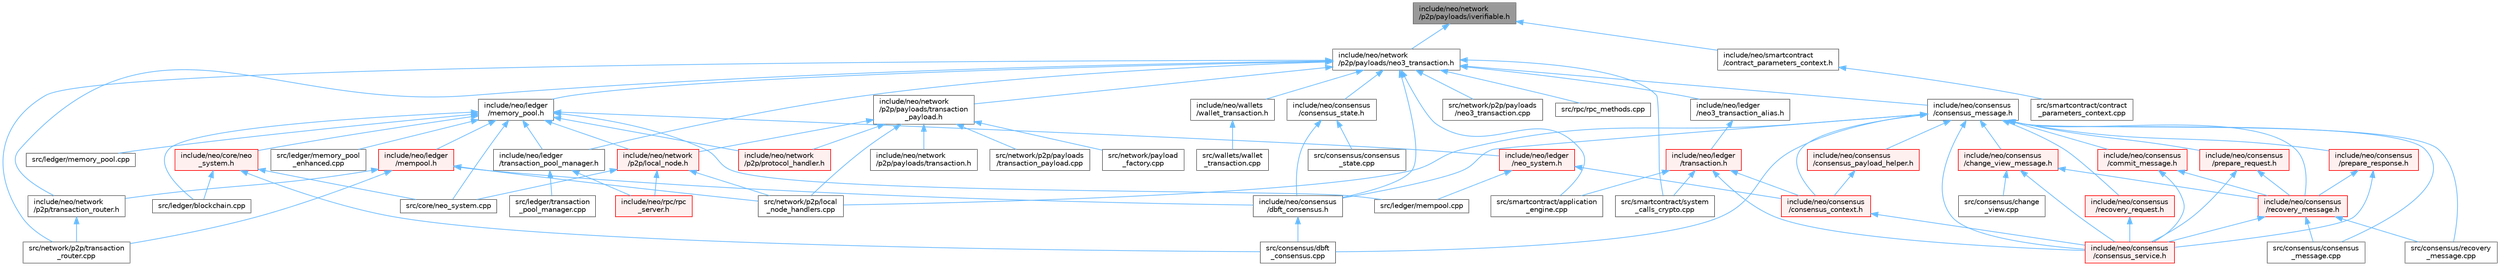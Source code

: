 digraph "include/neo/network/p2p/payloads/iverifiable.h"
{
 // LATEX_PDF_SIZE
  bgcolor="transparent";
  edge [fontname=Helvetica,fontsize=10,labelfontname=Helvetica,labelfontsize=10];
  node [fontname=Helvetica,fontsize=10,shape=box,height=0.2,width=0.4];
  Node1 [id="Node000001",label="include/neo/network\l/p2p/payloads/iverifiable.h",height=0.2,width=0.4,color="gray40", fillcolor="grey60", style="filled", fontcolor="black",tooltip=" "];
  Node1 -> Node2 [id="edge1_Node000001_Node000002",dir="back",color="steelblue1",style="solid",tooltip=" "];
  Node2 [id="Node000002",label="include/neo/network\l/p2p/payloads/neo3_transaction.h",height=0.2,width=0.4,color="grey40", fillcolor="white", style="filled",URL="$neo3__transaction_8h.html",tooltip=" "];
  Node2 -> Node3 [id="edge2_Node000002_Node000003",dir="back",color="steelblue1",style="solid",tooltip=" "];
  Node3 [id="Node000003",label="include/neo/consensus\l/consensus_message.h",height=0.2,width=0.4,color="grey40", fillcolor="white", style="filled",URL="$consensus__message_8h.html",tooltip=" "];
  Node3 -> Node4 [id="edge3_Node000003_Node000004",dir="back",color="steelblue1",style="solid",tooltip=" "];
  Node4 [id="Node000004",label="include/neo/consensus\l/change_view_message.h",height=0.2,width=0.4,color="red", fillcolor="#FFF0F0", style="filled",URL="$change__view__message_8h.html",tooltip=" "];
  Node4 -> Node5 [id="edge4_Node000004_Node000005",dir="back",color="steelblue1",style="solid",tooltip=" "];
  Node5 [id="Node000005",label="include/neo/consensus\l/consensus_service.h",height=0.2,width=0.4,color="red", fillcolor="#FFF0F0", style="filled",URL="$consensus__service_8h.html",tooltip=" "];
  Node4 -> Node19 [id="edge5_Node000004_Node000019",dir="back",color="steelblue1",style="solid",tooltip=" "];
  Node19 [id="Node000019",label="include/neo/consensus\l/recovery_message.h",height=0.2,width=0.4,color="red", fillcolor="#FFF0F0", style="filled",URL="$recovery__message_8h.html",tooltip=" "];
  Node19 -> Node5 [id="edge6_Node000019_Node000005",dir="back",color="steelblue1",style="solid",tooltip=" "];
  Node19 -> Node21 [id="edge7_Node000019_Node000021",dir="back",color="steelblue1",style="solid",tooltip=" "];
  Node21 [id="Node000021",label="src/consensus/consensus\l_message.cpp",height=0.2,width=0.4,color="grey40", fillcolor="white", style="filled",URL="$consensus__message_8cpp.html",tooltip=" "];
  Node19 -> Node22 [id="edge8_Node000019_Node000022",dir="back",color="steelblue1",style="solid",tooltip=" "];
  Node22 [id="Node000022",label="src/consensus/recovery\l_message.cpp",height=0.2,width=0.4,color="grey40", fillcolor="white", style="filled",URL="$recovery__message_8cpp.html",tooltip=" "];
  Node4 -> Node24 [id="edge9_Node000004_Node000024",dir="back",color="steelblue1",style="solid",tooltip=" "];
  Node24 [id="Node000024",label="src/consensus/change\l_view.cpp",height=0.2,width=0.4,color="grey40", fillcolor="white", style="filled",URL="$change__view_8cpp.html",tooltip=" "];
  Node3 -> Node26 [id="edge10_Node000003_Node000026",dir="back",color="steelblue1",style="solid",tooltip=" "];
  Node26 [id="Node000026",label="include/neo/consensus\l/commit_message.h",height=0.2,width=0.4,color="red", fillcolor="#FFF0F0", style="filled",URL="$commit__message_8h.html",tooltip=" "];
  Node26 -> Node5 [id="edge11_Node000026_Node000005",dir="back",color="steelblue1",style="solid",tooltip=" "];
  Node26 -> Node19 [id="edge12_Node000026_Node000019",dir="back",color="steelblue1",style="solid",tooltip=" "];
  Node3 -> Node29 [id="edge13_Node000003_Node000029",dir="back",color="steelblue1",style="solid",tooltip=" "];
  Node29 [id="Node000029",label="include/neo/consensus\l/consensus_context.h",height=0.2,width=0.4,color="red", fillcolor="#FFF0F0", style="filled",URL="$consensus__context_8h.html",tooltip=" "];
  Node29 -> Node5 [id="edge14_Node000029_Node000005",dir="back",color="steelblue1",style="solid",tooltip=" "];
  Node3 -> Node30 [id="edge15_Node000003_Node000030",dir="back",color="steelblue1",style="solid",tooltip=" "];
  Node30 [id="Node000030",label="include/neo/consensus\l/consensus_payload_helper.h",height=0.2,width=0.4,color="red", fillcolor="#FFF0F0", style="filled",URL="$consensus__payload__helper_8h.html",tooltip=" "];
  Node30 -> Node29 [id="edge16_Node000030_Node000029",dir="back",color="steelblue1",style="solid",tooltip=" "];
  Node3 -> Node5 [id="edge17_Node000003_Node000005",dir="back",color="steelblue1",style="solid",tooltip=" "];
  Node3 -> Node32 [id="edge18_Node000003_Node000032",dir="back",color="steelblue1",style="solid",tooltip=" "];
  Node32 [id="Node000032",label="include/neo/consensus\l/dbft_consensus.h",height=0.2,width=0.4,color="grey40", fillcolor="white", style="filled",URL="$dbft__consensus_8h.html",tooltip=" "];
  Node32 -> Node33 [id="edge19_Node000032_Node000033",dir="back",color="steelblue1",style="solid",tooltip=" "];
  Node33 [id="Node000033",label="src/consensus/dbft\l_consensus.cpp",height=0.2,width=0.4,color="grey40", fillcolor="white", style="filled",URL="$dbft__consensus_8cpp.html",tooltip=" "];
  Node3 -> Node34 [id="edge20_Node000003_Node000034",dir="back",color="steelblue1",style="solid",tooltip=" "];
  Node34 [id="Node000034",label="include/neo/consensus\l/prepare_request.h",height=0.2,width=0.4,color="red", fillcolor="#FFF0F0", style="filled",URL="$prepare__request_8h.html",tooltip=" "];
  Node34 -> Node5 [id="edge21_Node000034_Node000005",dir="back",color="steelblue1",style="solid",tooltip=" "];
  Node34 -> Node19 [id="edge22_Node000034_Node000019",dir="back",color="steelblue1",style="solid",tooltip=" "];
  Node3 -> Node36 [id="edge23_Node000003_Node000036",dir="back",color="steelblue1",style="solid",tooltip=" "];
  Node36 [id="Node000036",label="include/neo/consensus\l/prepare_response.h",height=0.2,width=0.4,color="red", fillcolor="#FFF0F0", style="filled",URL="$prepare__response_8h.html",tooltip=" "];
  Node36 -> Node5 [id="edge24_Node000036_Node000005",dir="back",color="steelblue1",style="solid",tooltip=" "];
  Node36 -> Node19 [id="edge25_Node000036_Node000019",dir="back",color="steelblue1",style="solid",tooltip=" "];
  Node3 -> Node19 [id="edge26_Node000003_Node000019",dir="back",color="steelblue1",style="solid",tooltip=" "];
  Node3 -> Node38 [id="edge27_Node000003_Node000038",dir="back",color="steelblue1",style="solid",tooltip=" "];
  Node38 [id="Node000038",label="include/neo/consensus\l/recovery_request.h",height=0.2,width=0.4,color="red", fillcolor="#FFF0F0", style="filled",URL="$recovery__request_8h.html",tooltip=" "];
  Node38 -> Node5 [id="edge28_Node000038_Node000005",dir="back",color="steelblue1",style="solid",tooltip=" "];
  Node3 -> Node21 [id="edge29_Node000003_Node000021",dir="back",color="steelblue1",style="solid",tooltip=" "];
  Node3 -> Node33 [id="edge30_Node000003_Node000033",dir="back",color="steelblue1",style="solid",tooltip=" "];
  Node3 -> Node22 [id="edge31_Node000003_Node000022",dir="back",color="steelblue1",style="solid",tooltip=" "];
  Node3 -> Node40 [id="edge32_Node000003_Node000040",dir="back",color="steelblue1",style="solid",tooltip=" "];
  Node40 [id="Node000040",label="src/network/p2p/local\l_node_handlers.cpp",height=0.2,width=0.4,color="grey40", fillcolor="white", style="filled",URL="$local__node__handlers_8cpp.html",tooltip=" "];
  Node2 -> Node41 [id="edge33_Node000002_Node000041",dir="back",color="steelblue1",style="solid",tooltip=" "];
  Node41 [id="Node000041",label="include/neo/consensus\l/consensus_state.h",height=0.2,width=0.4,color="grey40", fillcolor="white", style="filled",URL="$consensus__state_8h.html",tooltip=" "];
  Node41 -> Node32 [id="edge34_Node000041_Node000032",dir="back",color="steelblue1",style="solid",tooltip=" "];
  Node41 -> Node42 [id="edge35_Node000041_Node000042",dir="back",color="steelblue1",style="solid",tooltip=" "];
  Node42 [id="Node000042",label="src/consensus/consensus\l_state.cpp",height=0.2,width=0.4,color="grey40", fillcolor="white", style="filled",URL="$consensus__state_8cpp.html",tooltip=" "];
  Node2 -> Node32 [id="edge36_Node000002_Node000032",dir="back",color="steelblue1",style="solid",tooltip=" "];
  Node2 -> Node43 [id="edge37_Node000002_Node000043",dir="back",color="steelblue1",style="solid",tooltip=" "];
  Node43 [id="Node000043",label="include/neo/ledger\l/memory_pool.h",height=0.2,width=0.4,color="grey40", fillcolor="white", style="filled",URL="$ledger_2memory__pool_8h.html",tooltip=" "];
  Node43 -> Node44 [id="edge38_Node000043_Node000044",dir="back",color="steelblue1",style="solid",tooltip=" "];
  Node44 [id="Node000044",label="include/neo/core/neo\l_system.h",height=0.2,width=0.4,color="red", fillcolor="#FFF0F0", style="filled",URL="$core_2neo__system_8h.html",tooltip=" "];
  Node44 -> Node33 [id="edge39_Node000044_Node000033",dir="back",color="steelblue1",style="solid",tooltip=" "];
  Node44 -> Node47 [id="edge40_Node000044_Node000047",dir="back",color="steelblue1",style="solid",tooltip=" "];
  Node47 [id="Node000047",label="src/core/neo_system.cpp",height=0.2,width=0.4,color="grey40", fillcolor="white", style="filled",URL="$core_2neo__system_8cpp.html",tooltip=" "];
  Node44 -> Node48 [id="edge41_Node000044_Node000048",dir="back",color="steelblue1",style="solid",tooltip=" "];
  Node48 [id="Node000048",label="src/ledger/blockchain.cpp",height=0.2,width=0.4,color="grey40", fillcolor="white", style="filled",URL="$blockchain_8cpp.html",tooltip=" "];
  Node43 -> Node53 [id="edge42_Node000043_Node000053",dir="back",color="steelblue1",style="solid",tooltip=" "];
  Node53 [id="Node000053",label="include/neo/ledger\l/mempool.h",height=0.2,width=0.4,color="red", fillcolor="#FFF0F0", style="filled",URL="$mempool_8h.html",tooltip=" "];
  Node53 -> Node32 [id="edge43_Node000053_Node000032",dir="back",color="steelblue1",style="solid",tooltip=" "];
  Node53 -> Node56 [id="edge44_Node000053_Node000056",dir="back",color="steelblue1",style="solid",tooltip=" "];
  Node56 [id="Node000056",label="include/neo/network\l/p2p/transaction_router.h",height=0.2,width=0.4,color="grey40", fillcolor="white", style="filled",URL="$transaction__router_8h.html",tooltip=" "];
  Node56 -> Node57 [id="edge45_Node000056_Node000057",dir="back",color="steelblue1",style="solid",tooltip=" "];
  Node57 [id="Node000057",label="src/network/p2p/transaction\l_router.cpp",height=0.2,width=0.4,color="grey40", fillcolor="white", style="filled",URL="$transaction__router_8cpp.html",tooltip=" "];
  Node53 -> Node40 [id="edge46_Node000053_Node000040",dir="back",color="steelblue1",style="solid",tooltip=" "];
  Node53 -> Node57 [id="edge47_Node000053_Node000057",dir="back",color="steelblue1",style="solid",tooltip=" "];
  Node43 -> Node109 [id="edge48_Node000043_Node000109",dir="back",color="steelblue1",style="solid",tooltip=" "];
  Node109 [id="Node000109",label="include/neo/ledger\l/neo_system.h",height=0.2,width=0.4,color="red", fillcolor="#FFF0F0", style="filled",URL="$ledger_2neo__system_8h.html",tooltip=" "];
  Node109 -> Node29 [id="edge49_Node000109_Node000029",dir="back",color="steelblue1",style="solid",tooltip=" "];
  Node109 -> Node112 [id="edge50_Node000109_Node000112",dir="back",color="steelblue1",style="solid",tooltip=" "];
  Node112 [id="Node000112",label="src/ledger/mempool.cpp",height=0.2,width=0.4,color="grey40", fillcolor="white", style="filled",URL="$mempool_8cpp.html",tooltip=" "];
  Node43 -> Node113 [id="edge51_Node000043_Node000113",dir="back",color="steelblue1",style="solid",tooltip=" "];
  Node113 [id="Node000113",label="include/neo/ledger\l/transaction_pool_manager.h",height=0.2,width=0.4,color="grey40", fillcolor="white", style="filled",URL="$transaction__pool__manager_8h.html",tooltip=" "];
  Node113 -> Node114 [id="edge52_Node000113_Node000114",dir="back",color="steelblue1",style="solid",tooltip=" "];
  Node114 [id="Node000114",label="include/neo/rpc/rpc\l_server.h",height=0.2,width=0.4,color="red", fillcolor="#FFF0F0", style="filled",URL="$rpc__server_8h.html",tooltip=" "];
  Node113 -> Node118 [id="edge53_Node000113_Node000118",dir="back",color="steelblue1",style="solid",tooltip=" "];
  Node118 [id="Node000118",label="src/ledger/transaction\l_pool_manager.cpp",height=0.2,width=0.4,color="grey40", fillcolor="white", style="filled",URL="$transaction__pool__manager_8cpp.html",tooltip=" "];
  Node43 -> Node119 [id="edge54_Node000043_Node000119",dir="back",color="steelblue1",style="solid",tooltip=" "];
  Node119 [id="Node000119",label="include/neo/network\l/p2p/local_node.h",height=0.2,width=0.4,color="red", fillcolor="#FFF0F0", style="filled",URL="$local__node_8h.html",tooltip=" "];
  Node119 -> Node114 [id="edge55_Node000119_Node000114",dir="back",color="steelblue1",style="solid",tooltip=" "];
  Node119 -> Node47 [id="edge56_Node000119_Node000047",dir="back",color="steelblue1",style="solid",tooltip=" "];
  Node119 -> Node40 [id="edge57_Node000119_Node000040",dir="back",color="steelblue1",style="solid",tooltip=" "];
  Node43 -> Node127 [id="edge58_Node000043_Node000127",dir="back",color="steelblue1",style="solid",tooltip=" "];
  Node127 [id="Node000127",label="include/neo/network\l/p2p/protocol_handler.h",height=0.2,width=0.4,color="red", fillcolor="#FFF0F0", style="filled",URL="$protocol__handler_8h.html",tooltip=" "];
  Node43 -> Node47 [id="edge59_Node000043_Node000047",dir="back",color="steelblue1",style="solid",tooltip=" "];
  Node43 -> Node48 [id="edge60_Node000043_Node000048",dir="back",color="steelblue1",style="solid",tooltip=" "];
  Node43 -> Node129 [id="edge61_Node000043_Node000129",dir="back",color="steelblue1",style="solid",tooltip=" "];
  Node129 [id="Node000129",label="src/ledger/memory_pool.cpp",height=0.2,width=0.4,color="grey40", fillcolor="white", style="filled",URL="$ledger_2memory__pool_8cpp.html",tooltip=" "];
  Node43 -> Node130 [id="edge62_Node000043_Node000130",dir="back",color="steelblue1",style="solid",tooltip=" "];
  Node130 [id="Node000130",label="src/ledger/memory_pool\l_enhanced.cpp",height=0.2,width=0.4,color="grey40", fillcolor="white", style="filled",URL="$memory__pool__enhanced_8cpp.html",tooltip=" "];
  Node43 -> Node112 [id="edge63_Node000043_Node000112",dir="back",color="steelblue1",style="solid",tooltip=" "];
  Node2 -> Node131 [id="edge64_Node000002_Node000131",dir="back",color="steelblue1",style="solid",tooltip=" "];
  Node131 [id="Node000131",label="include/neo/ledger\l/neo3_transaction_alias.h",height=0.2,width=0.4,color="grey40", fillcolor="white", style="filled",URL="$neo3__transaction__alias_8h.html",tooltip=" "];
  Node131 -> Node132 [id="edge65_Node000131_Node000132",dir="back",color="steelblue1",style="solid",tooltip=" "];
  Node132 [id="Node000132",label="include/neo/ledger\l/transaction.h",height=0.2,width=0.4,color="red", fillcolor="#FFF0F0", style="filled",URL="$ledger_2transaction_8h.html",tooltip=" "];
  Node132 -> Node29 [id="edge66_Node000132_Node000029",dir="back",color="steelblue1",style="solid",tooltip=" "];
  Node132 -> Node5 [id="edge67_Node000132_Node000005",dir="back",color="steelblue1",style="solid",tooltip=" "];
  Node132 -> Node165 [id="edge68_Node000132_Node000165",dir="back",color="steelblue1",style="solid",tooltip=" "];
  Node165 [id="Node000165",label="src/smartcontract/application\l_engine.cpp",height=0.2,width=0.4,color="grey40", fillcolor="white", style="filled",URL="$application__engine_8cpp.html",tooltip=" "];
  Node132 -> Node158 [id="edge69_Node000132_Node000158",dir="back",color="steelblue1",style="solid",tooltip=" "];
  Node158 [id="Node000158",label="src/smartcontract/system\l_calls_crypto.cpp",height=0.2,width=0.4,color="grey40", fillcolor="white", style="filled",URL="$system__calls__crypto_8cpp.html",tooltip=" "];
  Node2 -> Node113 [id="edge70_Node000002_Node000113",dir="back",color="steelblue1",style="solid",tooltip=" "];
  Node2 -> Node214 [id="edge71_Node000002_Node000214",dir="back",color="steelblue1",style="solid",tooltip=" "];
  Node214 [id="Node000214",label="include/neo/network\l/p2p/payloads/transaction\l_payload.h",height=0.2,width=0.4,color="grey40", fillcolor="white", style="filled",URL="$transaction__payload_8h.html",tooltip=" "];
  Node214 -> Node119 [id="edge72_Node000214_Node000119",dir="back",color="steelblue1",style="solid",tooltip=" "];
  Node214 -> Node215 [id="edge73_Node000214_Node000215",dir="back",color="steelblue1",style="solid",tooltip=" "];
  Node215 [id="Node000215",label="include/neo/network\l/p2p/payloads/transaction.h",height=0.2,width=0.4,color="grey40", fillcolor="white", style="filled",URL="$network_2p2p_2payloads_2transaction_8h.html",tooltip=" "];
  Node214 -> Node127 [id="edge74_Node000214_Node000127",dir="back",color="steelblue1",style="solid",tooltip=" "];
  Node214 -> Node40 [id="edge75_Node000214_Node000040",dir="back",color="steelblue1",style="solid",tooltip=" "];
  Node214 -> Node216 [id="edge76_Node000214_Node000216",dir="back",color="steelblue1",style="solid",tooltip=" "];
  Node216 [id="Node000216",label="src/network/p2p/payloads\l/transaction_payload.cpp",height=0.2,width=0.4,color="grey40", fillcolor="white", style="filled",URL="$transaction__payload_8cpp.html",tooltip=" "];
  Node214 -> Node150 [id="edge77_Node000214_Node000150",dir="back",color="steelblue1",style="solid",tooltip=" "];
  Node150 [id="Node000150",label="src/network/payload\l_factory.cpp",height=0.2,width=0.4,color="grey40", fillcolor="white", style="filled",URL="$payload__factory_8cpp.html",tooltip=" "];
  Node2 -> Node56 [id="edge78_Node000002_Node000056",dir="back",color="steelblue1",style="solid",tooltip=" "];
  Node2 -> Node217 [id="edge79_Node000002_Node000217",dir="back",color="steelblue1",style="solid",tooltip=" "];
  Node217 [id="Node000217",label="include/neo/wallets\l/wallet_transaction.h",height=0.2,width=0.4,color="grey40", fillcolor="white", style="filled",URL="$wallet__transaction_8h.html",tooltip=" "];
  Node217 -> Node218 [id="edge80_Node000217_Node000218",dir="back",color="steelblue1",style="solid",tooltip=" "];
  Node218 [id="Node000218",label="src/wallets/wallet\l_transaction.cpp",height=0.2,width=0.4,color="grey40", fillcolor="white", style="filled",URL="$wallet__transaction_8cpp.html",tooltip=" "];
  Node2 -> Node219 [id="edge81_Node000002_Node000219",dir="back",color="steelblue1",style="solid",tooltip=" "];
  Node219 [id="Node000219",label="src/network/p2p/payloads\l/neo3_transaction.cpp",height=0.2,width=0.4,color="grey40", fillcolor="white", style="filled",URL="$neo3__transaction_8cpp.html",tooltip=" "];
  Node2 -> Node57 [id="edge82_Node000002_Node000057",dir="back",color="steelblue1",style="solid",tooltip=" "];
  Node2 -> Node100 [id="edge83_Node000002_Node000100",dir="back",color="steelblue1",style="solid",tooltip=" "];
  Node100 [id="Node000100",label="src/rpc/rpc_methods.cpp",height=0.2,width=0.4,color="grey40", fillcolor="white", style="filled",URL="$rpc__methods_8cpp.html",tooltip=" "];
  Node2 -> Node165 [id="edge84_Node000002_Node000165",dir="back",color="steelblue1",style="solid",tooltip=" "];
  Node2 -> Node158 [id="edge85_Node000002_Node000158",dir="back",color="steelblue1",style="solid",tooltip=" "];
  Node1 -> Node220 [id="edge86_Node000001_Node000220",dir="back",color="steelblue1",style="solid",tooltip=" "];
  Node220 [id="Node000220",label="include/neo/smartcontract\l/contract_parameters_context.h",height=0.2,width=0.4,color="grey40", fillcolor="white", style="filled",URL="$contract__parameters__context_8h.html",tooltip=" "];
  Node220 -> Node221 [id="edge87_Node000220_Node000221",dir="back",color="steelblue1",style="solid",tooltip=" "];
  Node221 [id="Node000221",label="src/smartcontract/contract\l_parameters_context.cpp",height=0.2,width=0.4,color="grey40", fillcolor="white", style="filled",URL="$contract__parameters__context_8cpp.html",tooltip=" "];
}
